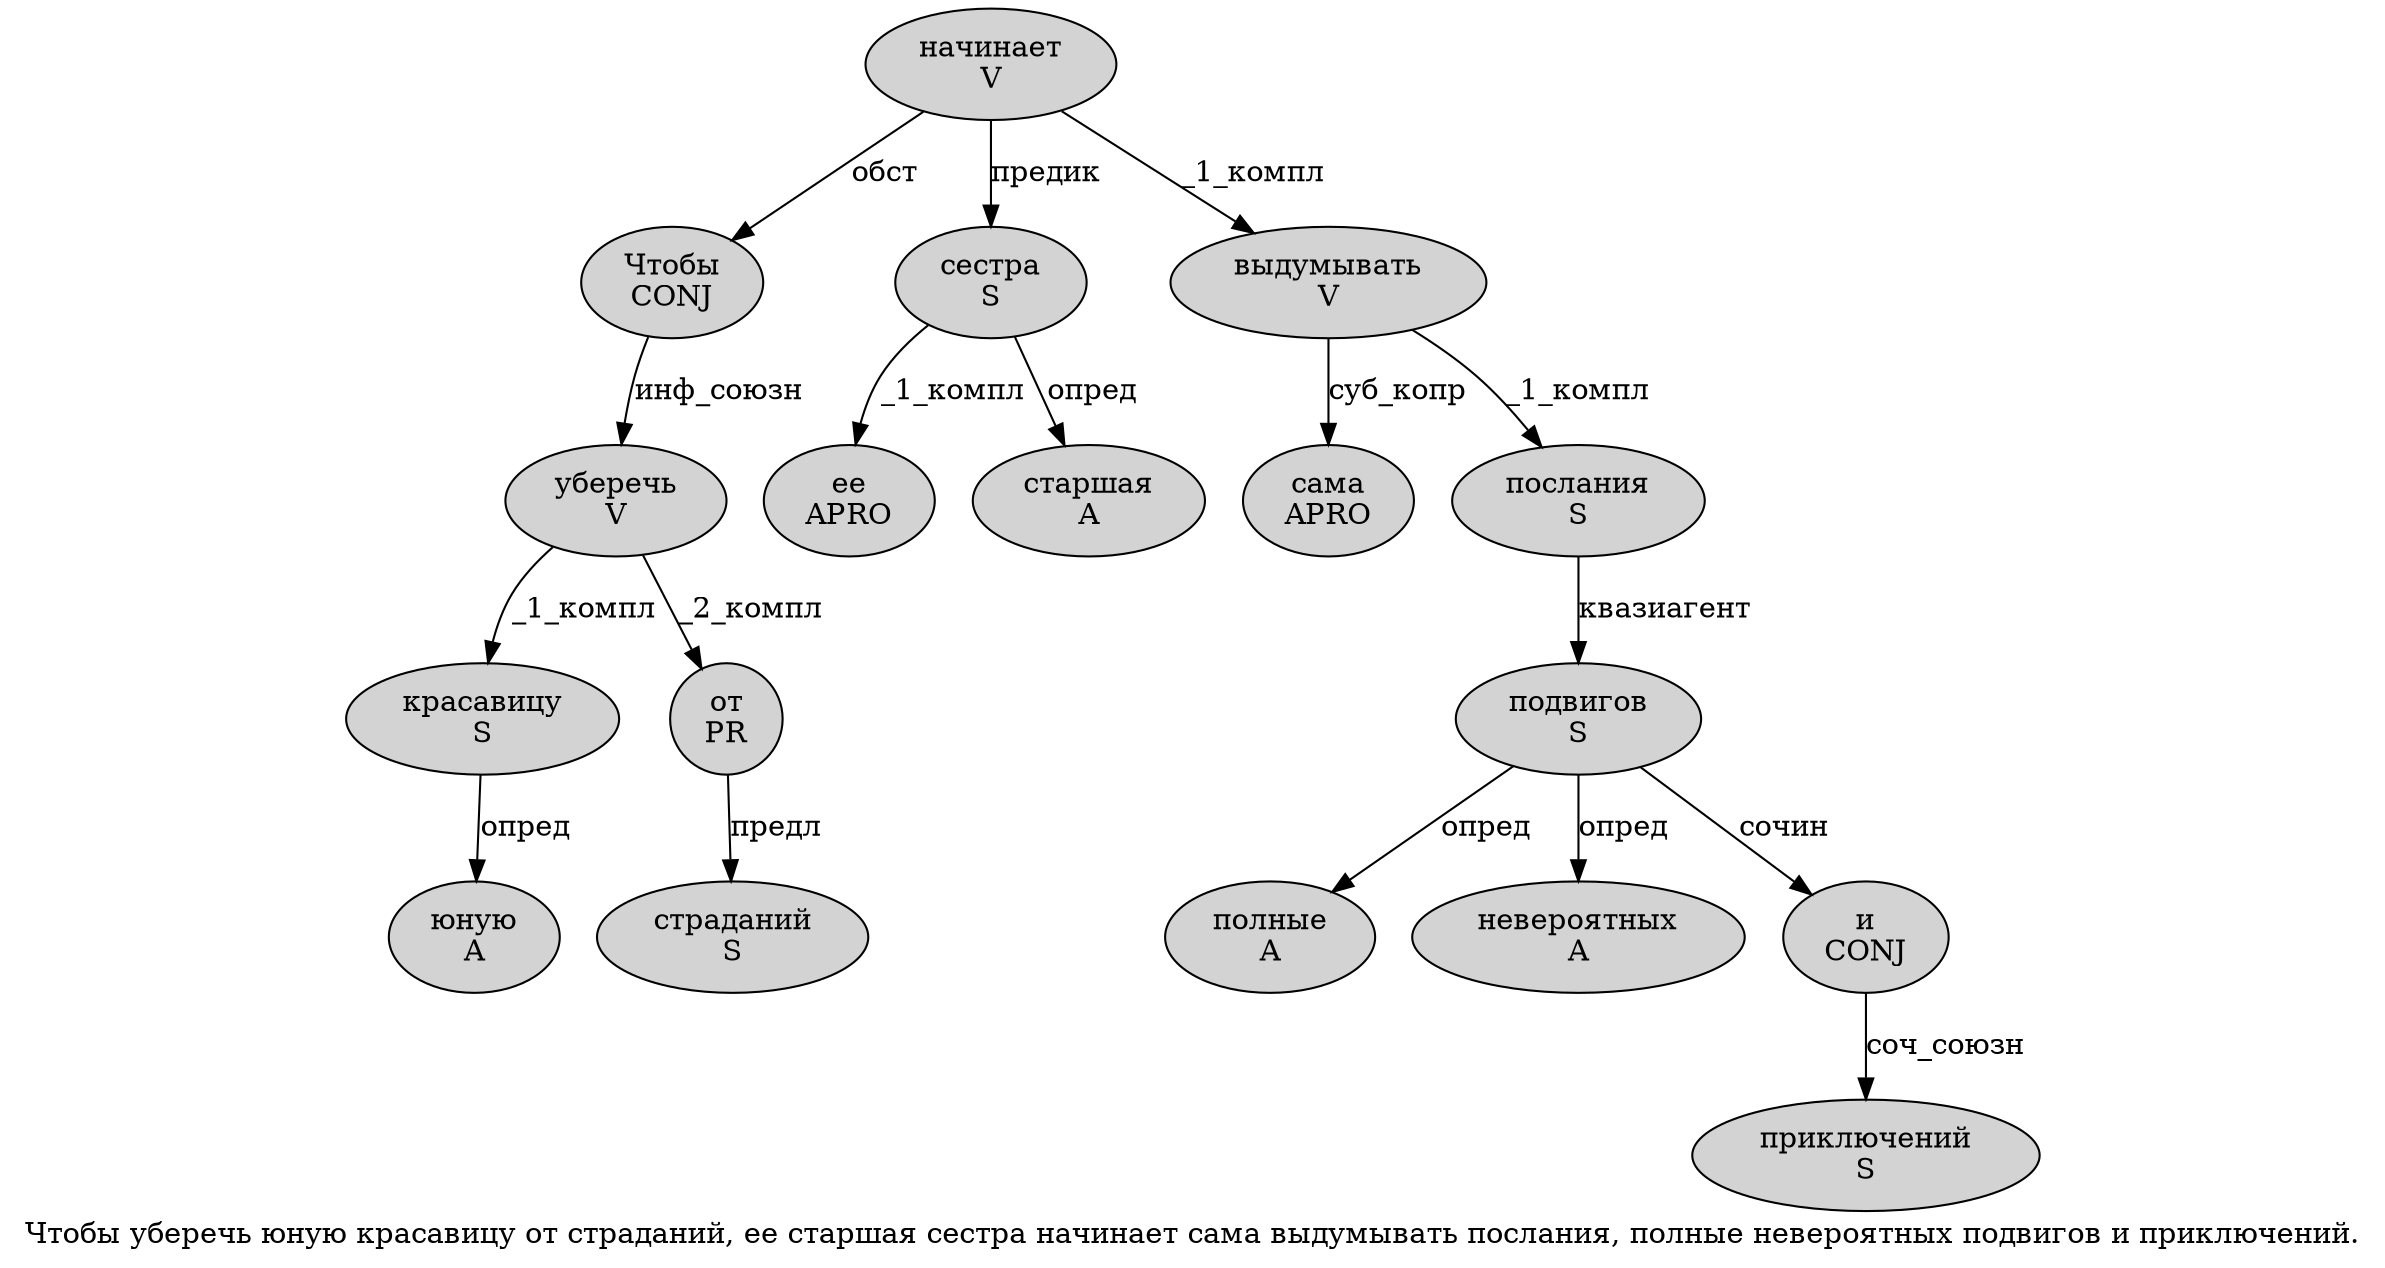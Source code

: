 digraph SENTENCE_46 {
	graph [label="Чтобы уберечь юную красавицу от страданий, ее старшая сестра начинает сама выдумывать послания, полные невероятных подвигов и приключений."]
	node [style=filled]
		0 [label="Чтобы
CONJ" color="" fillcolor=lightgray penwidth=1 shape=ellipse]
		1 [label="уберечь
V" color="" fillcolor=lightgray penwidth=1 shape=ellipse]
		2 [label="юную
A" color="" fillcolor=lightgray penwidth=1 shape=ellipse]
		3 [label="красавицу
S" color="" fillcolor=lightgray penwidth=1 shape=ellipse]
		4 [label="от
PR" color="" fillcolor=lightgray penwidth=1 shape=ellipse]
		5 [label="страданий
S" color="" fillcolor=lightgray penwidth=1 shape=ellipse]
		7 [label="ее
APRO" color="" fillcolor=lightgray penwidth=1 shape=ellipse]
		8 [label="старшая
A" color="" fillcolor=lightgray penwidth=1 shape=ellipse]
		9 [label="сестра
S" color="" fillcolor=lightgray penwidth=1 shape=ellipse]
		10 [label="начинает
V" color="" fillcolor=lightgray penwidth=1 shape=ellipse]
		11 [label="сама
APRO" color="" fillcolor=lightgray penwidth=1 shape=ellipse]
		12 [label="выдумывать
V" color="" fillcolor=lightgray penwidth=1 shape=ellipse]
		13 [label="послания
S" color="" fillcolor=lightgray penwidth=1 shape=ellipse]
		15 [label="полные
A" color="" fillcolor=lightgray penwidth=1 shape=ellipse]
		16 [label="невероятных
A" color="" fillcolor=lightgray penwidth=1 shape=ellipse]
		17 [label="подвигов
S" color="" fillcolor=lightgray penwidth=1 shape=ellipse]
		18 [label="и
CONJ" color="" fillcolor=lightgray penwidth=1 shape=ellipse]
		19 [label="приключений
S" color="" fillcolor=lightgray penwidth=1 shape=ellipse]
			4 -> 5 [label="предл"]
			18 -> 19 [label="соч_союзн"]
			17 -> 15 [label="опред"]
			17 -> 16 [label="опред"]
			17 -> 18 [label="сочин"]
			9 -> 7 [label="_1_компл"]
			9 -> 8 [label="опред"]
			12 -> 11 [label="суб_копр"]
			12 -> 13 [label="_1_компл"]
			13 -> 17 [label="квазиагент"]
			10 -> 0 [label="обст"]
			10 -> 9 [label="предик"]
			10 -> 12 [label="_1_компл"]
			1 -> 3 [label="_1_компл"]
			1 -> 4 [label="_2_компл"]
			3 -> 2 [label="опред"]
			0 -> 1 [label="инф_союзн"]
}